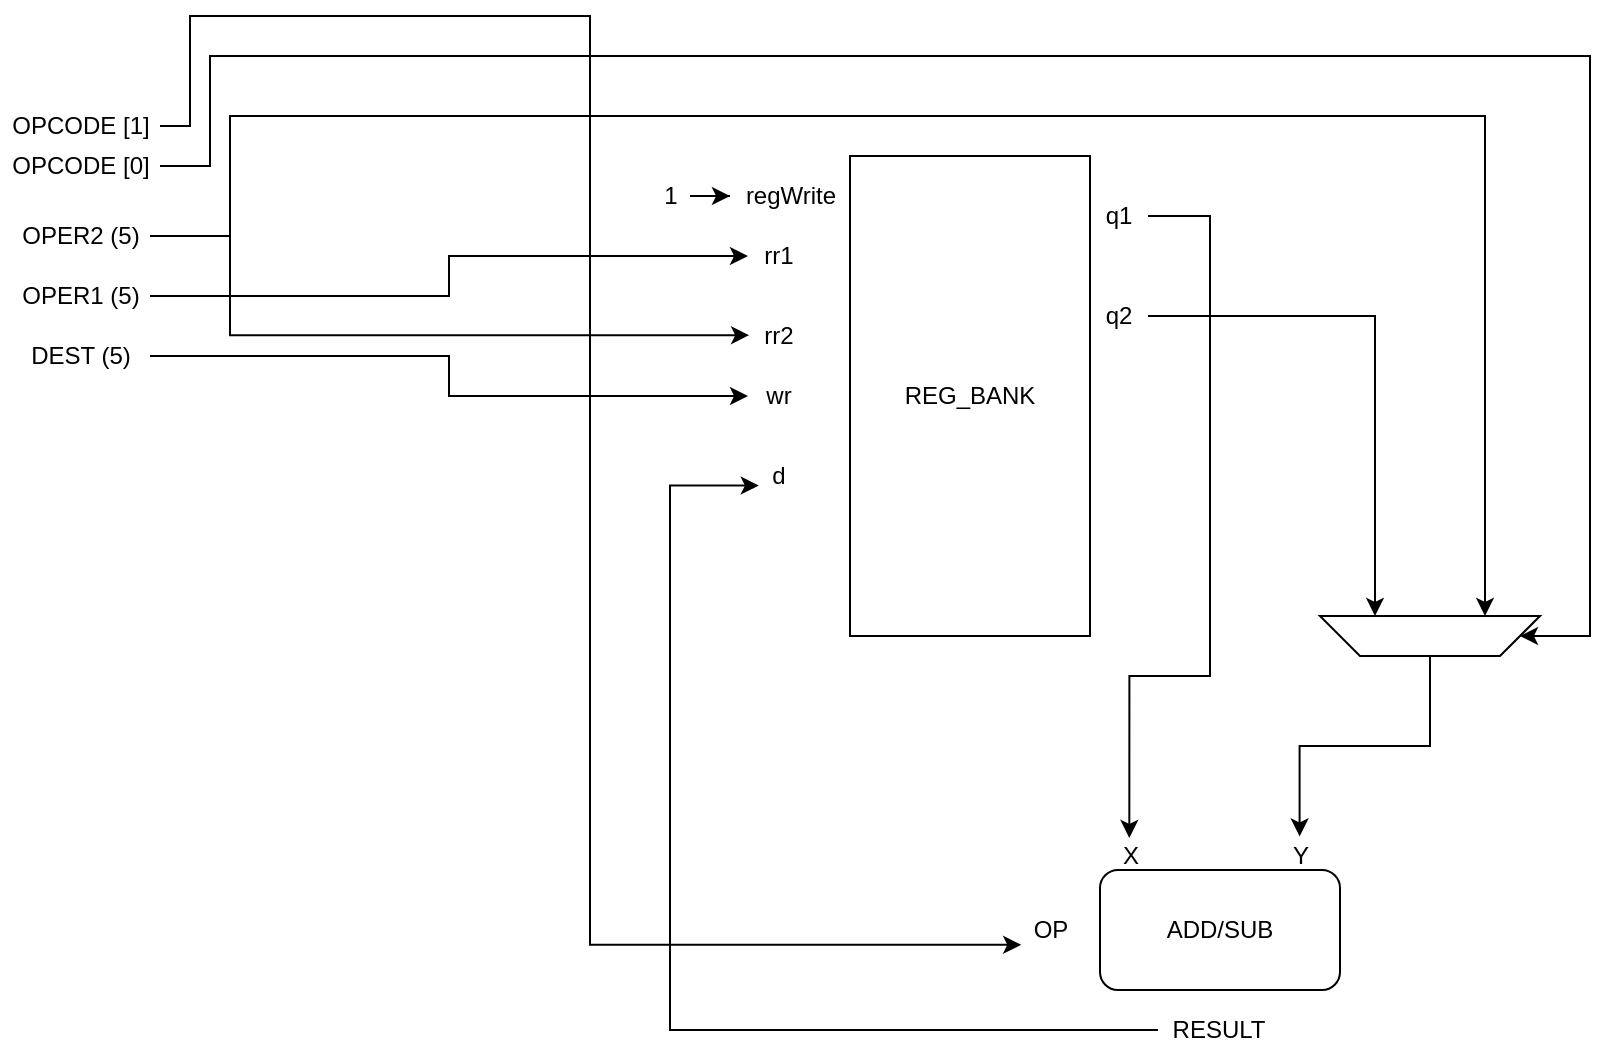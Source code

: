 <mxfile version="15.4.3" type="google"><diagram id="I3K50VXVykNijHKCeEX4" name="Page-1"><mxGraphModel dx="1038" dy="1716" grid="1" gridSize="10" guides="1" tooltips="1" connect="1" arrows="1" fold="1" page="1" pageScale="1" pageWidth="827" pageHeight="1169" math="0" shadow="0"><root><mxCell id="0"/><mxCell id="1" parent="0"/><mxCell id="u8q9Wqkif5J7eCAy65JH-39" style="edgeStyle=orthogonalEdgeStyle;rounded=0;orthogonalLoop=1;jettySize=auto;html=1;entryX=0.02;entryY=0.87;entryDx=0;entryDy=0;entryPerimeter=0;" edge="1" parent="1" source="u8q9Wqkif5J7eCAy65JH-1" target="u8q9Wqkif5J7eCAy65JH-20"><mxGeometry relative="1" as="geometry"><Array as="points"><mxPoint x="120" y="15"/><mxPoint x="120" y="-40"/><mxPoint x="320" y="-40"/><mxPoint x="320" y="424"/></Array></mxGeometry></mxCell><mxCell id="u8q9Wqkif5J7eCAy65JH-1" value="OPCODE [1]" style="text;html=1;align=center;verticalAlign=middle;resizable=0;points=[];autosize=1;strokeColor=none;fillColor=none;" vertex="1" parent="1"><mxGeometry x="25" y="5" width="80" height="20" as="geometry"/></mxCell><mxCell id="u8q9Wqkif5J7eCAy65JH-23" style="edgeStyle=orthogonalEdgeStyle;rounded=0;orthogonalLoop=1;jettySize=auto;html=1;entryX=0.019;entryY=0.48;entryDx=0;entryDy=0;entryPerimeter=0;" edge="1" parent="1" source="u8q9Wqkif5J7eCAy65JH-2" target="u8q9Wqkif5J7eCAy65JH-8"><mxGeometry relative="1" as="geometry"><mxPoint x="390" y="120" as="targetPoint"/><Array as="points"><mxPoint x="140" y="70"/><mxPoint x="140" y="120"/></Array></mxGeometry></mxCell><mxCell id="u8q9Wqkif5J7eCAy65JH-37" style="edgeStyle=orthogonalEdgeStyle;rounded=0;orthogonalLoop=1;jettySize=auto;html=1;entryX=0.25;entryY=1;entryDx=0;entryDy=0;" edge="1" parent="1" source="u8q9Wqkif5J7eCAy65JH-2" target="u8q9Wqkif5J7eCAy65JH-25"><mxGeometry relative="1" as="geometry"><Array as="points"><mxPoint x="140" y="70"/><mxPoint x="140" y="10"/><mxPoint x="768" y="10"/></Array></mxGeometry></mxCell><mxCell id="u8q9Wqkif5J7eCAy65JH-2" value="OPER2 (5)" style="text;html=1;align=center;verticalAlign=middle;resizable=0;points=[];autosize=1;strokeColor=none;fillColor=none;" vertex="1" parent="1"><mxGeometry x="30" y="60" width="70" height="20" as="geometry"/></mxCell><mxCell id="u8q9Wqkif5J7eCAy65JH-17" style="edgeStyle=orthogonalEdgeStyle;rounded=0;orthogonalLoop=1;jettySize=auto;html=1;" edge="1" parent="1" source="u8q9Wqkif5J7eCAy65JH-3" target="u8q9Wqkif5J7eCAy65JH-7"><mxGeometry relative="1" as="geometry"/></mxCell><mxCell id="u8q9Wqkif5J7eCAy65JH-3" value="OPER1 (5)" style="text;html=1;align=center;verticalAlign=middle;resizable=0;points=[];autosize=1;strokeColor=none;fillColor=none;" vertex="1" parent="1"><mxGeometry x="30" y="90" width="70" height="20" as="geometry"/></mxCell><mxCell id="u8q9Wqkif5J7eCAy65JH-16" style="edgeStyle=orthogonalEdgeStyle;rounded=0;orthogonalLoop=1;jettySize=auto;html=1;" edge="1" parent="1" source="u8q9Wqkif5J7eCAy65JH-4" target="u8q9Wqkif5J7eCAy65JH-9"><mxGeometry relative="1" as="geometry"/></mxCell><mxCell id="u8q9Wqkif5J7eCAy65JH-4" value="DEST (5)" style="text;html=1;align=center;verticalAlign=middle;resizable=0;points=[];autosize=1;strokeColor=none;fillColor=none;" vertex="1" parent="1"><mxGeometry x="30" y="120" width="70" height="20" as="geometry"/></mxCell><mxCell id="u8q9Wqkif5J7eCAy65JH-5" value="REG_BANK" style="rounded=0;whiteSpace=wrap;html=1;" vertex="1" parent="1"><mxGeometry x="450" y="30" width="120" height="240" as="geometry"/></mxCell><mxCell id="u8q9Wqkif5J7eCAy65JH-6" value="regWrite" style="text;html=1;align=center;verticalAlign=middle;resizable=0;points=[];autosize=1;strokeColor=none;fillColor=none;" vertex="1" parent="1"><mxGeometry x="390" y="40" width="60" height="20" as="geometry"/></mxCell><mxCell id="u8q9Wqkif5J7eCAy65JH-7" value="rr1" style="text;html=1;align=center;verticalAlign=middle;resizable=0;points=[];autosize=1;strokeColor=none;fillColor=none;" vertex="1" parent="1"><mxGeometry x="399" y="70" width="30" height="20" as="geometry"/></mxCell><mxCell id="u8q9Wqkif5J7eCAy65JH-8" value="rr2" style="text;html=1;align=center;verticalAlign=middle;resizable=0;points=[];autosize=1;strokeColor=none;fillColor=none;" vertex="1" parent="1"><mxGeometry x="399" y="110" width="30" height="20" as="geometry"/></mxCell><mxCell id="u8q9Wqkif5J7eCAy65JH-9" value="wr" style="text;html=1;align=center;verticalAlign=middle;resizable=0;points=[];autosize=1;strokeColor=none;fillColor=none;" vertex="1" parent="1"><mxGeometry x="399" y="140" width="30" height="20" as="geometry"/></mxCell><mxCell id="u8q9Wqkif5J7eCAy65JH-10" value="d" style="text;html=1;align=center;verticalAlign=middle;resizable=0;points=[];autosize=1;strokeColor=none;fillColor=none;" vertex="1" parent="1"><mxGeometry x="404" y="180" width="20" height="20" as="geometry"/></mxCell><mxCell id="u8q9Wqkif5J7eCAy65JH-22" style="edgeStyle=orthogonalEdgeStyle;rounded=0;orthogonalLoop=1;jettySize=auto;html=1;entryX=0.483;entryY=0.05;entryDx=0;entryDy=0;entryPerimeter=0;" edge="1" parent="1" source="u8q9Wqkif5J7eCAy65JH-11" target="u8q9Wqkif5J7eCAy65JH-14"><mxGeometry relative="1" as="geometry"><Array as="points"><mxPoint x="630" y="60"/><mxPoint x="630" y="290"/><mxPoint x="590" y="290"/></Array></mxGeometry></mxCell><mxCell id="u8q9Wqkif5J7eCAy65JH-11" value="q1" style="text;html=1;align=center;verticalAlign=middle;resizable=0;points=[];autosize=1;strokeColor=none;fillColor=none;" vertex="1" parent="1"><mxGeometry x="569" y="50" width="30" height="20" as="geometry"/></mxCell><mxCell id="u8q9Wqkif5J7eCAy65JH-36" style="edgeStyle=orthogonalEdgeStyle;rounded=0;orthogonalLoop=1;jettySize=auto;html=1;entryX=0.75;entryY=1;entryDx=0;entryDy=0;" edge="1" parent="1" source="u8q9Wqkif5J7eCAy65JH-12" target="u8q9Wqkif5J7eCAy65JH-25"><mxGeometry relative="1" as="geometry"/></mxCell><mxCell id="u8q9Wqkif5J7eCAy65JH-12" value="q2" style="text;html=1;align=center;verticalAlign=middle;resizable=0;points=[];autosize=1;strokeColor=none;fillColor=none;" vertex="1" parent="1"><mxGeometry x="569" y="100" width="30" height="20" as="geometry"/></mxCell><mxCell id="u8q9Wqkif5J7eCAy65JH-13" value="ADD/SUB" style="rounded=1;whiteSpace=wrap;html=1;" vertex="1" parent="1"><mxGeometry x="575" y="387" width="120" height="60" as="geometry"/></mxCell><mxCell id="u8q9Wqkif5J7eCAy65JH-14" value="X" style="text;html=1;align=center;verticalAlign=middle;resizable=0;points=[];autosize=1;strokeColor=none;fillColor=none;" vertex="1" parent="1"><mxGeometry x="580" y="370" width="20" height="20" as="geometry"/></mxCell><mxCell id="u8q9Wqkif5J7eCAy65JH-15" value="Y" style="text;html=1;align=center;verticalAlign=middle;resizable=0;points=[];autosize=1;strokeColor=none;fillColor=none;" vertex="1" parent="1"><mxGeometry x="665" y="370" width="20" height="20" as="geometry"/></mxCell><mxCell id="u8q9Wqkif5J7eCAy65JH-20" value="OP" style="text;html=1;align=center;verticalAlign=middle;resizable=0;points=[];autosize=1;strokeColor=none;fillColor=none;" vertex="1" parent="1"><mxGeometry x="535" y="407" width="30" height="20" as="geometry"/></mxCell><mxCell id="u8q9Wqkif5J7eCAy65JH-40" style="edgeStyle=orthogonalEdgeStyle;rounded=0;orthogonalLoop=1;jettySize=auto;html=1;entryX=0.02;entryY=0.74;entryDx=0;entryDy=0;entryPerimeter=0;" edge="1" parent="1" source="u8q9Wqkif5J7eCAy65JH-21" target="u8q9Wqkif5J7eCAy65JH-10"><mxGeometry relative="1" as="geometry"><Array as="points"><mxPoint x="360" y="467"/><mxPoint x="360" y="195"/></Array></mxGeometry></mxCell><mxCell id="u8q9Wqkif5J7eCAy65JH-21" value="RESULT" style="text;html=1;align=center;verticalAlign=middle;resizable=0;points=[];autosize=1;strokeColor=none;fillColor=none;" vertex="1" parent="1"><mxGeometry x="604" y="457" width="60" height="20" as="geometry"/></mxCell><mxCell id="u8q9Wqkif5J7eCAy65JH-35" style="edgeStyle=orthogonalEdgeStyle;rounded=0;orthogonalLoop=1;jettySize=auto;html=1;entryX=0.49;entryY=0.01;entryDx=0;entryDy=0;entryPerimeter=0;" edge="1" parent="1" source="u8q9Wqkif5J7eCAy65JH-25" target="u8q9Wqkif5J7eCAy65JH-15"><mxGeometry relative="1" as="geometry"/></mxCell><mxCell id="u8q9Wqkif5J7eCAy65JH-25" value="" style="shape=trapezoid;perimeter=trapezoidPerimeter;whiteSpace=wrap;html=1;fixedSize=1;rotation=-180;" vertex="1" parent="1"><mxGeometry x="685" y="260" width="110" height="20" as="geometry"/></mxCell><mxCell id="u8q9Wqkif5J7eCAy65JH-38" style="edgeStyle=orthogonalEdgeStyle;rounded=0;orthogonalLoop=1;jettySize=auto;html=1;entryX=0;entryY=0.5;entryDx=0;entryDy=0;" edge="1" parent="1" source="u8q9Wqkif5J7eCAy65JH-28" target="u8q9Wqkif5J7eCAy65JH-25"><mxGeometry relative="1" as="geometry"><Array as="points"><mxPoint x="130" y="35"/><mxPoint x="130" y="-20"/><mxPoint x="820" y="-20"/><mxPoint x="820" y="270"/></Array></mxGeometry></mxCell><mxCell id="u8q9Wqkif5J7eCAy65JH-28" value="OPCODE [0]" style="text;html=1;align=center;verticalAlign=middle;resizable=0;points=[];autosize=1;strokeColor=none;fillColor=none;" vertex="1" parent="1"><mxGeometry x="25" y="25" width="80" height="20" as="geometry"/></mxCell><mxCell id="u8q9Wqkif5J7eCAy65JH-42" style="edgeStyle=orthogonalEdgeStyle;rounded=0;orthogonalLoop=1;jettySize=auto;html=1;" edge="1" parent="1" source="u8q9Wqkif5J7eCAy65JH-41" target="u8q9Wqkif5J7eCAy65JH-6"><mxGeometry relative="1" as="geometry"/></mxCell><mxCell id="u8q9Wqkif5J7eCAy65JH-41" value="1" style="text;html=1;align=center;verticalAlign=middle;resizable=0;points=[];autosize=1;strokeColor=none;fillColor=none;" vertex="1" parent="1"><mxGeometry x="350" y="40" width="20" height="20" as="geometry"/></mxCell></root></mxGraphModel></diagram></mxfile>